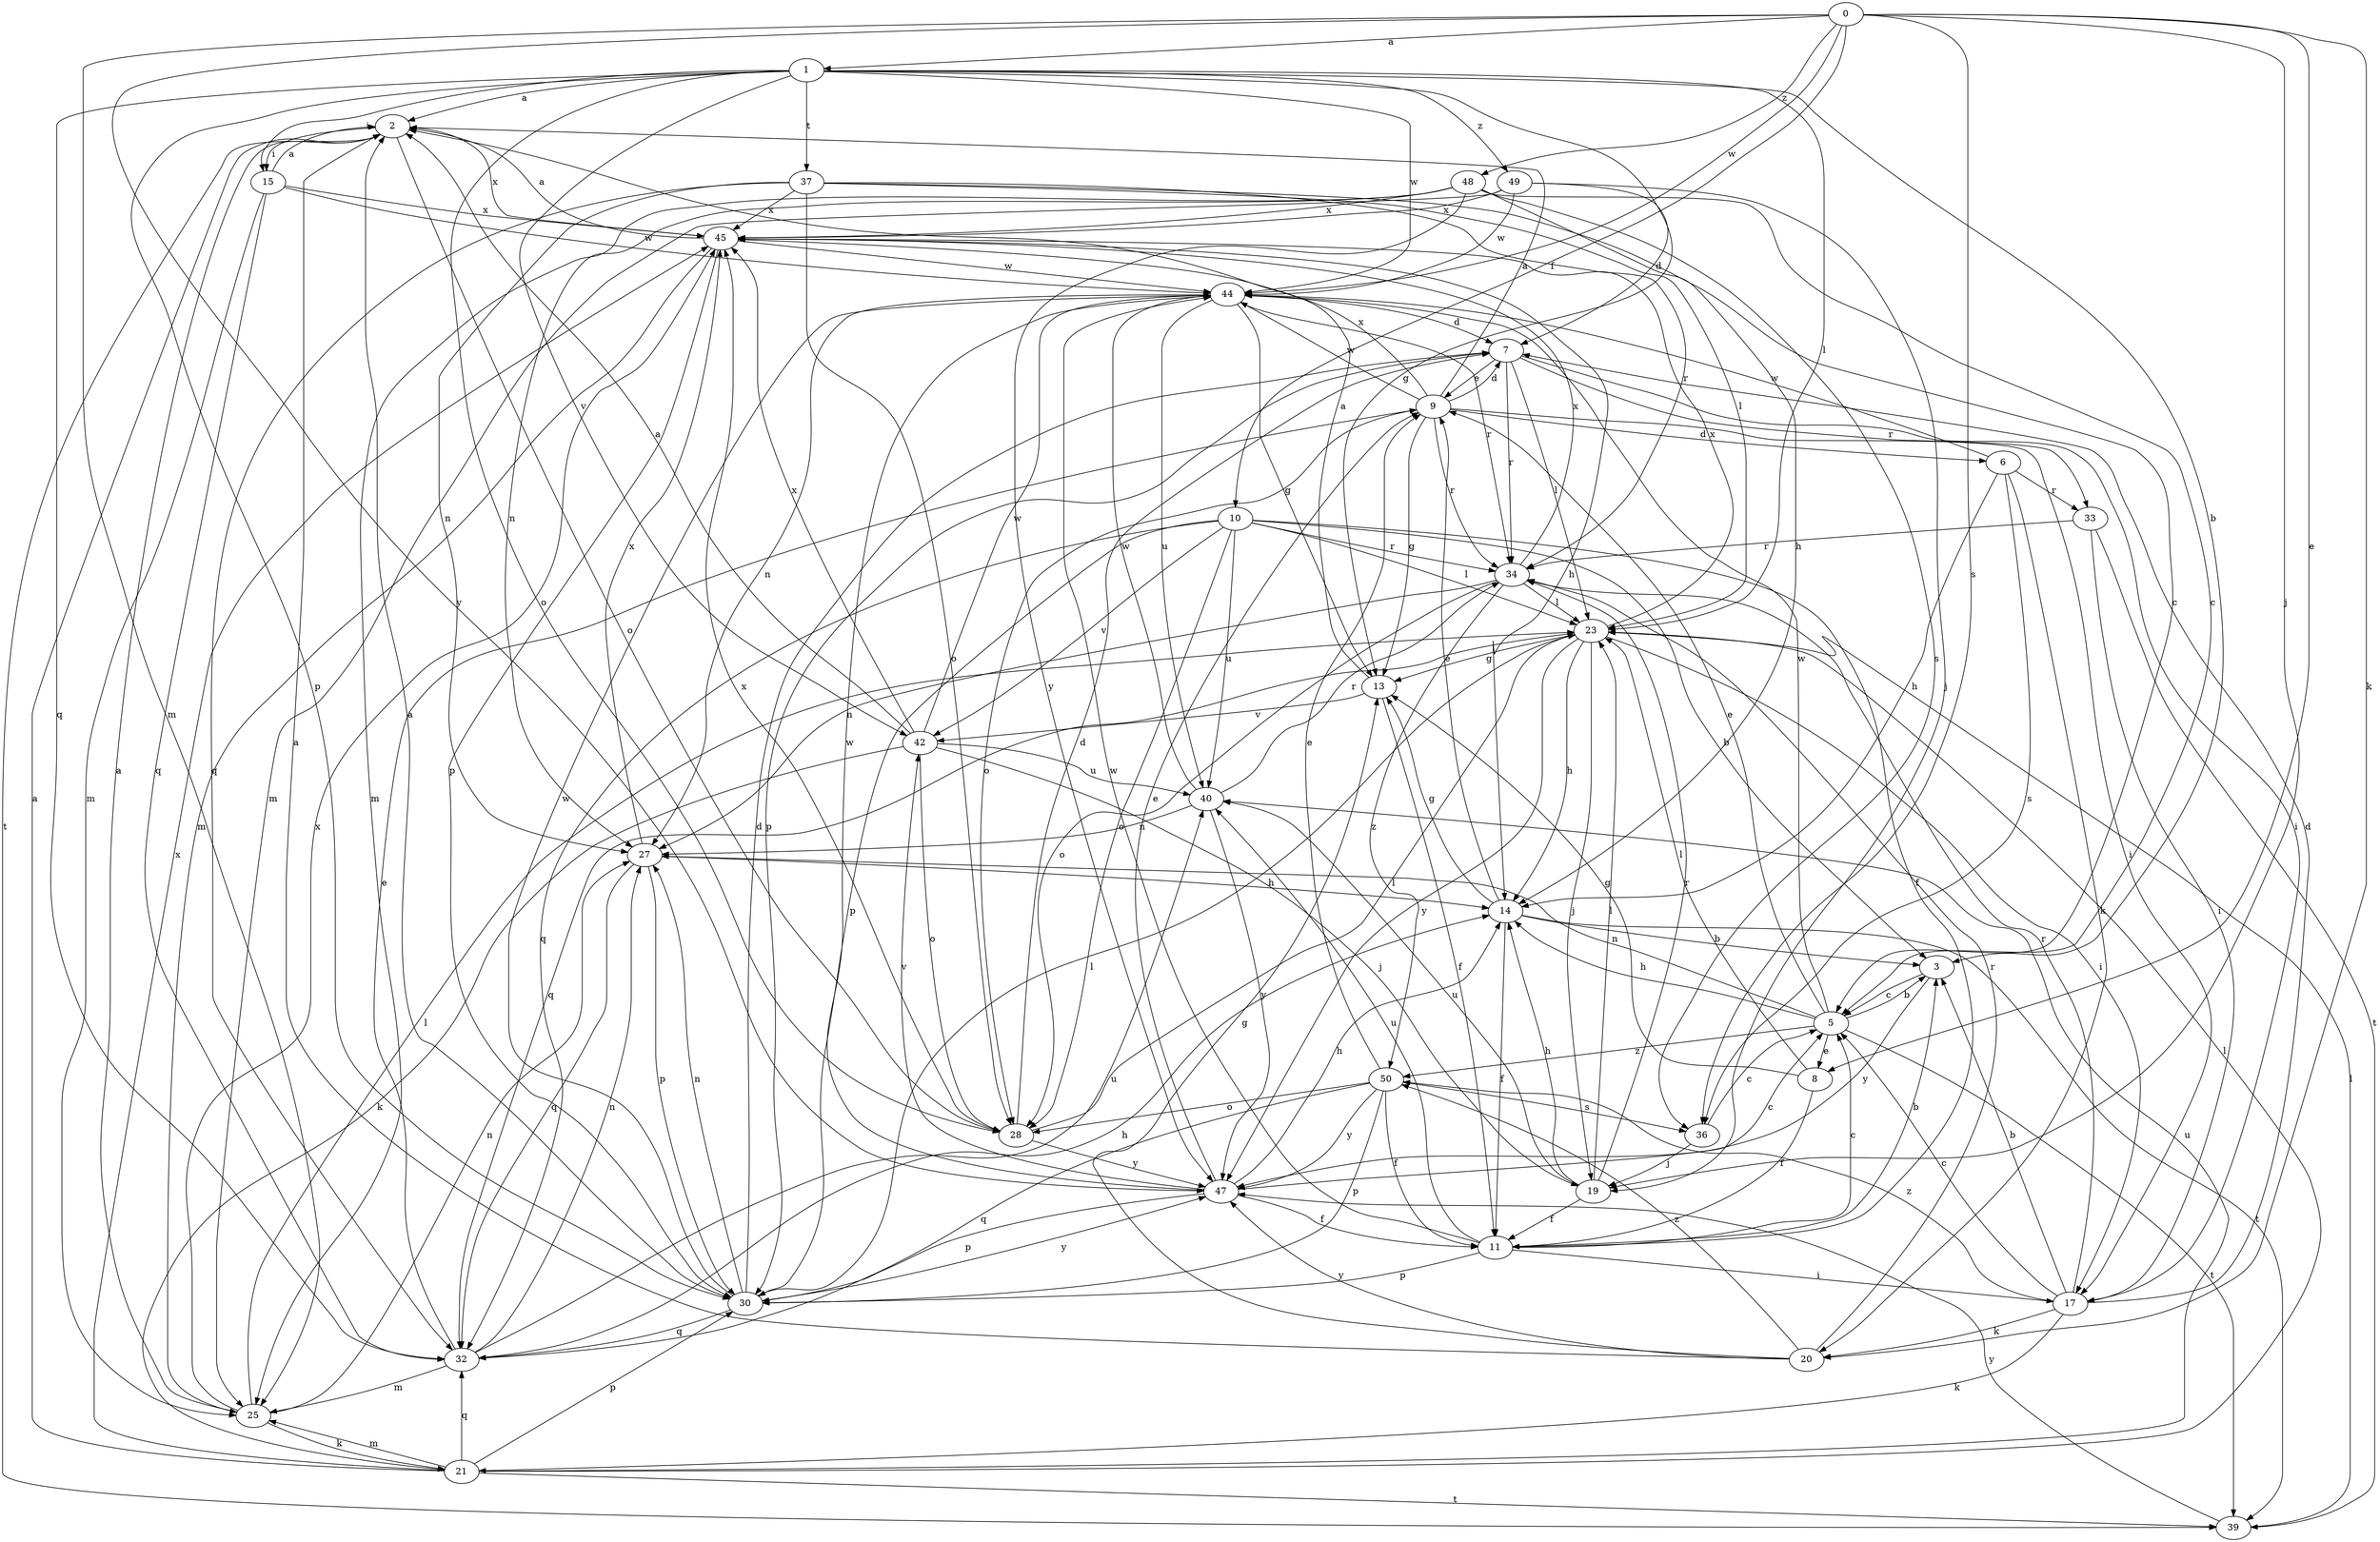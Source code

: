 strict digraph  {
0;
1;
2;
3;
5;
6;
7;
8;
9;
10;
11;
13;
14;
15;
17;
19;
20;
21;
23;
25;
27;
28;
30;
32;
33;
34;
36;
37;
39;
40;
42;
44;
45;
47;
48;
49;
50;
0 -> 1  [label=a];
0 -> 8  [label=e];
0 -> 10  [label=f];
0 -> 19  [label=j];
0 -> 20  [label=k];
0 -> 25  [label=m];
0 -> 36  [label=s];
0 -> 44  [label=w];
0 -> 47  [label=y];
0 -> 48  [label=z];
1 -> 2  [label=a];
1 -> 3  [label=b];
1 -> 13  [label=g];
1 -> 15  [label=i];
1 -> 23  [label=l];
1 -> 28  [label=o];
1 -> 30  [label=p];
1 -> 32  [label=q];
1 -> 37  [label=t];
1 -> 42  [label=v];
1 -> 44  [label=w];
1 -> 49  [label=z];
2 -> 15  [label=i];
2 -> 28  [label=o];
2 -> 39  [label=t];
2 -> 45  [label=x];
3 -> 5  [label=c];
3 -> 47  [label=y];
5 -> 3  [label=b];
5 -> 8  [label=e];
5 -> 9  [label=e];
5 -> 14  [label=h];
5 -> 27  [label=n];
5 -> 39  [label=t];
5 -> 44  [label=w];
5 -> 50  [label=z];
6 -> 14  [label=h];
6 -> 20  [label=k];
6 -> 33  [label=r];
6 -> 36  [label=s];
6 -> 44  [label=w];
7 -> 9  [label=e];
7 -> 17  [label=i];
7 -> 23  [label=l];
7 -> 30  [label=p];
7 -> 33  [label=r];
7 -> 34  [label=r];
8 -> 11  [label=f];
8 -> 13  [label=g];
8 -> 23  [label=l];
9 -> 2  [label=a];
9 -> 6  [label=d];
9 -> 7  [label=d];
9 -> 13  [label=g];
9 -> 17  [label=i];
9 -> 28  [label=o];
9 -> 34  [label=r];
9 -> 44  [label=w];
9 -> 45  [label=x];
10 -> 3  [label=b];
10 -> 11  [label=f];
10 -> 23  [label=l];
10 -> 28  [label=o];
10 -> 30  [label=p];
10 -> 32  [label=q];
10 -> 34  [label=r];
10 -> 40  [label=u];
10 -> 42  [label=v];
11 -> 3  [label=b];
11 -> 5  [label=c];
11 -> 17  [label=i];
11 -> 30  [label=p];
11 -> 40  [label=u];
11 -> 44  [label=w];
13 -> 2  [label=a];
13 -> 11  [label=f];
13 -> 42  [label=v];
14 -> 3  [label=b];
14 -> 9  [label=e];
14 -> 11  [label=f];
14 -> 13  [label=g];
14 -> 39  [label=t];
15 -> 2  [label=a];
15 -> 25  [label=m];
15 -> 32  [label=q];
15 -> 44  [label=w];
15 -> 45  [label=x];
17 -> 3  [label=b];
17 -> 5  [label=c];
17 -> 7  [label=d];
17 -> 20  [label=k];
17 -> 21  [label=k];
17 -> 34  [label=r];
17 -> 50  [label=z];
19 -> 11  [label=f];
19 -> 14  [label=h];
19 -> 23  [label=l];
19 -> 34  [label=r];
19 -> 40  [label=u];
20 -> 2  [label=a];
20 -> 13  [label=g];
20 -> 34  [label=r];
20 -> 47  [label=y];
20 -> 50  [label=z];
21 -> 2  [label=a];
21 -> 23  [label=l];
21 -> 25  [label=m];
21 -> 30  [label=p];
21 -> 32  [label=q];
21 -> 39  [label=t];
21 -> 40  [label=u];
21 -> 45  [label=x];
23 -> 13  [label=g];
23 -> 14  [label=h];
23 -> 17  [label=i];
23 -> 19  [label=j];
23 -> 32  [label=q];
23 -> 45  [label=x];
23 -> 47  [label=y];
25 -> 2  [label=a];
25 -> 21  [label=k];
25 -> 23  [label=l];
25 -> 27  [label=n];
25 -> 45  [label=x];
27 -> 14  [label=h];
27 -> 30  [label=p];
27 -> 32  [label=q];
27 -> 45  [label=x];
28 -> 7  [label=d];
28 -> 23  [label=l];
28 -> 45  [label=x];
28 -> 47  [label=y];
30 -> 2  [label=a];
30 -> 7  [label=d];
30 -> 23  [label=l];
30 -> 27  [label=n];
30 -> 32  [label=q];
30 -> 44  [label=w];
30 -> 47  [label=y];
32 -> 9  [label=e];
32 -> 14  [label=h];
32 -> 25  [label=m];
32 -> 27  [label=n];
32 -> 40  [label=u];
33 -> 17  [label=i];
33 -> 34  [label=r];
33 -> 39  [label=t];
34 -> 23  [label=l];
34 -> 27  [label=n];
34 -> 28  [label=o];
34 -> 45  [label=x];
34 -> 50  [label=z];
36 -> 5  [label=c];
36 -> 19  [label=j];
37 -> 5  [label=c];
37 -> 23  [label=l];
37 -> 27  [label=n];
37 -> 28  [label=o];
37 -> 32  [label=q];
37 -> 34  [label=r];
37 -> 45  [label=x];
39 -> 23  [label=l];
39 -> 47  [label=y];
40 -> 27  [label=n];
40 -> 34  [label=r];
40 -> 44  [label=w];
40 -> 47  [label=y];
42 -> 2  [label=a];
42 -> 19  [label=j];
42 -> 21  [label=k];
42 -> 28  [label=o];
42 -> 40  [label=u];
42 -> 44  [label=w];
42 -> 45  [label=x];
44 -> 7  [label=d];
44 -> 13  [label=g];
44 -> 27  [label=n];
44 -> 34  [label=r];
44 -> 40  [label=u];
45 -> 2  [label=a];
45 -> 14  [label=h];
45 -> 25  [label=m];
45 -> 30  [label=p];
45 -> 44  [label=w];
47 -> 5  [label=c];
47 -> 9  [label=e];
47 -> 11  [label=f];
47 -> 14  [label=h];
47 -> 30  [label=p];
47 -> 42  [label=v];
47 -> 44  [label=w];
48 -> 5  [label=c];
48 -> 14  [label=h];
48 -> 25  [label=m];
48 -> 27  [label=n];
48 -> 36  [label=s];
48 -> 45  [label=x];
48 -> 47  [label=y];
49 -> 7  [label=d];
49 -> 19  [label=j];
49 -> 25  [label=m];
49 -> 44  [label=w];
49 -> 45  [label=x];
50 -> 9  [label=e];
50 -> 11  [label=f];
50 -> 28  [label=o];
50 -> 30  [label=p];
50 -> 32  [label=q];
50 -> 36  [label=s];
50 -> 47  [label=y];
}
